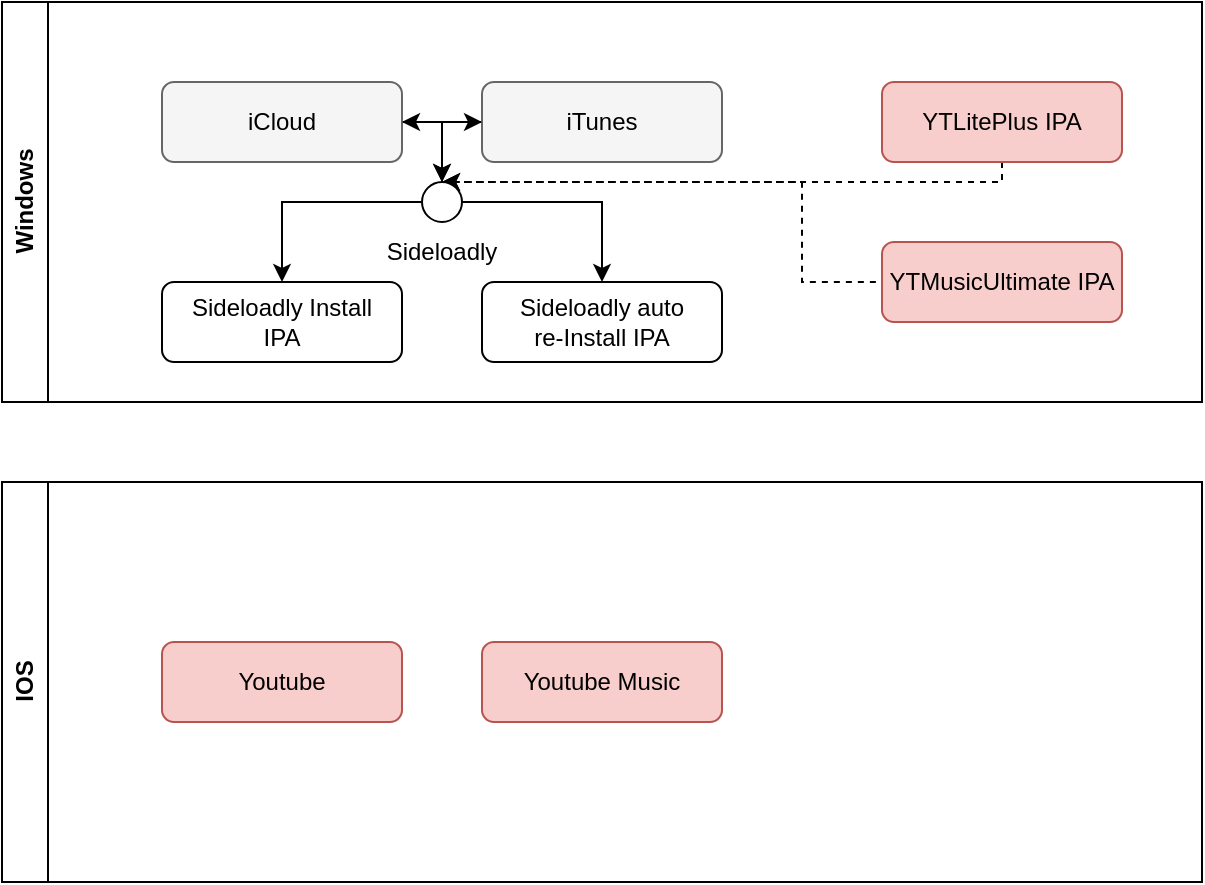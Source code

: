 <mxfile version="22.1.8" type="github">
  <diagram name="Page-1" id="TCbED7byFOWOQN_TwaIs">
    <mxGraphModel dx="1038" dy="657" grid="1" gridSize="10" guides="1" tooltips="1" connect="1" arrows="1" fold="1" page="1" pageScale="1" pageWidth="827" pageHeight="1169" math="0" shadow="0">
      <root>
        <mxCell id="0" />
        <mxCell id="1" parent="0" />
        <mxCell id="Pcy0TyKWnrjDvyqSp6Rt-1" value="Windows" style="swimlane;horizontal=0;whiteSpace=wrap;html=1;" vertex="1" parent="1">
          <mxGeometry x="40" y="40" width="600" height="200" as="geometry" />
        </mxCell>
        <mxCell id="Pcy0TyKWnrjDvyqSp6Rt-3" value="Sideloadly Install &lt;br&gt;IPA" style="rounded=1;whiteSpace=wrap;html=1;" vertex="1" parent="Pcy0TyKWnrjDvyqSp6Rt-1">
          <mxGeometry x="80" y="140" width="120" height="40" as="geometry" />
        </mxCell>
        <mxCell id="Pcy0TyKWnrjDvyqSp6Rt-6" value="Sideloadly auto &lt;br&gt;re-Install IPA" style="rounded=1;whiteSpace=wrap;html=1;" vertex="1" parent="Pcy0TyKWnrjDvyqSp6Rt-1">
          <mxGeometry x="240" y="140" width="120" height="40" as="geometry" />
        </mxCell>
        <mxCell id="Pcy0TyKWnrjDvyqSp6Rt-25" style="edgeStyle=orthogonalEdgeStyle;rounded=0;orthogonalLoop=1;jettySize=auto;html=1;entryX=0.5;entryY=0;entryDx=0;entryDy=0;" edge="1" parent="Pcy0TyKWnrjDvyqSp6Rt-1" source="Pcy0TyKWnrjDvyqSp6Rt-7" target="Pcy0TyKWnrjDvyqSp6Rt-24">
          <mxGeometry relative="1" as="geometry" />
        </mxCell>
        <mxCell id="Pcy0TyKWnrjDvyqSp6Rt-7" value="iCloud" style="rounded=1;whiteSpace=wrap;html=1;fillColor=#f5f5f5;strokeColor=#666666;" vertex="1" parent="Pcy0TyKWnrjDvyqSp6Rt-1">
          <mxGeometry x="80" y="40" width="120" height="40" as="geometry" />
        </mxCell>
        <mxCell id="Pcy0TyKWnrjDvyqSp6Rt-26" style="edgeStyle=orthogonalEdgeStyle;rounded=0;orthogonalLoop=1;jettySize=auto;html=1;entryX=0.5;entryY=0;entryDx=0;entryDy=0;" edge="1" parent="Pcy0TyKWnrjDvyqSp6Rt-1" source="Pcy0TyKWnrjDvyqSp6Rt-8" target="Pcy0TyKWnrjDvyqSp6Rt-24">
          <mxGeometry relative="1" as="geometry" />
        </mxCell>
        <mxCell id="Pcy0TyKWnrjDvyqSp6Rt-8" value="iTunes" style="rounded=1;whiteSpace=wrap;html=1;fillColor=#f5f5f5;strokeColor=#666666;" vertex="1" parent="Pcy0TyKWnrjDvyqSp6Rt-1">
          <mxGeometry x="240" y="40" width="120" height="40" as="geometry" />
        </mxCell>
        <mxCell id="Pcy0TyKWnrjDvyqSp6Rt-33" style="edgeStyle=orthogonalEdgeStyle;rounded=0;orthogonalLoop=1;jettySize=auto;html=1;dashed=1;" edge="1" parent="Pcy0TyKWnrjDvyqSp6Rt-1">
          <mxGeometry relative="1" as="geometry">
            <mxPoint x="500" y="80" as="sourcePoint" />
            <mxPoint x="220" y="90" as="targetPoint" />
            <Array as="points">
              <mxPoint x="500" y="90" />
            </Array>
          </mxGeometry>
        </mxCell>
        <mxCell id="Pcy0TyKWnrjDvyqSp6Rt-16" value="YTLitePlus IPA" style="rounded=1;whiteSpace=wrap;html=1;fillColor=#f8cecc;strokeColor=#b85450;" vertex="1" parent="Pcy0TyKWnrjDvyqSp6Rt-1">
          <mxGeometry x="440" y="40" width="120" height="40" as="geometry" />
        </mxCell>
        <mxCell id="Pcy0TyKWnrjDvyqSp6Rt-34" style="edgeStyle=orthogonalEdgeStyle;rounded=0;orthogonalLoop=1;jettySize=auto;html=1;dashed=1;" edge="1" parent="Pcy0TyKWnrjDvyqSp6Rt-1" target="Pcy0TyKWnrjDvyqSp6Rt-24">
          <mxGeometry relative="1" as="geometry">
            <mxPoint x="442.93" y="140" as="sourcePoint" />
            <mxPoint x="230.001" y="92.929" as="targetPoint" />
            <Array as="points">
              <mxPoint x="400" y="140" />
              <mxPoint x="400" y="90" />
            </Array>
          </mxGeometry>
        </mxCell>
        <mxCell id="Pcy0TyKWnrjDvyqSp6Rt-23" value="YTMusicUltimate IPA" style="rounded=1;whiteSpace=wrap;html=1;fillColor=#f8cecc;strokeColor=#b85450;" vertex="1" parent="Pcy0TyKWnrjDvyqSp6Rt-1">
          <mxGeometry x="440" y="120" width="120" height="40" as="geometry" />
        </mxCell>
        <mxCell id="Pcy0TyKWnrjDvyqSp6Rt-27" style="edgeStyle=orthogonalEdgeStyle;rounded=0;orthogonalLoop=1;jettySize=auto;html=1;entryX=1;entryY=0.5;entryDx=0;entryDy=0;" edge="1" parent="Pcy0TyKWnrjDvyqSp6Rt-1" source="Pcy0TyKWnrjDvyqSp6Rt-24" target="Pcy0TyKWnrjDvyqSp6Rt-7">
          <mxGeometry relative="1" as="geometry">
            <Array as="points">
              <mxPoint x="220" y="60" />
            </Array>
          </mxGeometry>
        </mxCell>
        <mxCell id="Pcy0TyKWnrjDvyqSp6Rt-28" style="edgeStyle=orthogonalEdgeStyle;rounded=0;orthogonalLoop=1;jettySize=auto;html=1;entryX=0;entryY=0.5;entryDx=0;entryDy=0;" edge="1" parent="Pcy0TyKWnrjDvyqSp6Rt-1" source="Pcy0TyKWnrjDvyqSp6Rt-24" target="Pcy0TyKWnrjDvyqSp6Rt-8">
          <mxGeometry relative="1" as="geometry">
            <Array as="points">
              <mxPoint x="220" y="60" />
            </Array>
          </mxGeometry>
        </mxCell>
        <mxCell id="Pcy0TyKWnrjDvyqSp6Rt-30" value="" style="edgeStyle=orthogonalEdgeStyle;rounded=0;orthogonalLoop=1;jettySize=auto;html=1;" edge="1" parent="Pcy0TyKWnrjDvyqSp6Rt-1" source="Pcy0TyKWnrjDvyqSp6Rt-24" target="Pcy0TyKWnrjDvyqSp6Rt-6">
          <mxGeometry relative="1" as="geometry" />
        </mxCell>
        <mxCell id="Pcy0TyKWnrjDvyqSp6Rt-31" style="edgeStyle=orthogonalEdgeStyle;rounded=0;orthogonalLoop=1;jettySize=auto;html=1;entryX=0.5;entryY=0;entryDx=0;entryDy=0;" edge="1" parent="Pcy0TyKWnrjDvyqSp6Rt-1" source="Pcy0TyKWnrjDvyqSp6Rt-24" target="Pcy0TyKWnrjDvyqSp6Rt-3">
          <mxGeometry relative="1" as="geometry" />
        </mxCell>
        <mxCell id="Pcy0TyKWnrjDvyqSp6Rt-24" value="" style="ellipse;whiteSpace=wrap;html=1;aspect=fixed;" vertex="1" parent="Pcy0TyKWnrjDvyqSp6Rt-1">
          <mxGeometry x="210" y="90" width="20" height="20" as="geometry" />
        </mxCell>
        <mxCell id="Pcy0TyKWnrjDvyqSp6Rt-32" value="Sideloadly" style="text;html=1;strokeColor=none;fillColor=none;align=center;verticalAlign=middle;whiteSpace=wrap;rounded=0;" vertex="1" parent="Pcy0TyKWnrjDvyqSp6Rt-1">
          <mxGeometry x="190" y="110" width="60" height="30" as="geometry" />
        </mxCell>
        <mxCell id="Pcy0TyKWnrjDvyqSp6Rt-9" value="IOS" style="swimlane;horizontal=0;whiteSpace=wrap;html=1;" vertex="1" parent="1">
          <mxGeometry x="40" y="280" width="600" height="200" as="geometry" />
        </mxCell>
        <mxCell id="Pcy0TyKWnrjDvyqSp6Rt-14" value="Youtube" style="rounded=1;whiteSpace=wrap;html=1;fillColor=#f8cecc;strokeColor=#b85450;" vertex="1" parent="Pcy0TyKWnrjDvyqSp6Rt-9">
          <mxGeometry x="80" y="80" width="120" height="40" as="geometry" />
        </mxCell>
        <mxCell id="Pcy0TyKWnrjDvyqSp6Rt-15" value="Youtube Music" style="rounded=1;whiteSpace=wrap;html=1;fillColor=#f8cecc;strokeColor=#b85450;" vertex="1" parent="Pcy0TyKWnrjDvyqSp6Rt-9">
          <mxGeometry x="240" y="80" width="120" height="40" as="geometry" />
        </mxCell>
      </root>
    </mxGraphModel>
  </diagram>
</mxfile>
